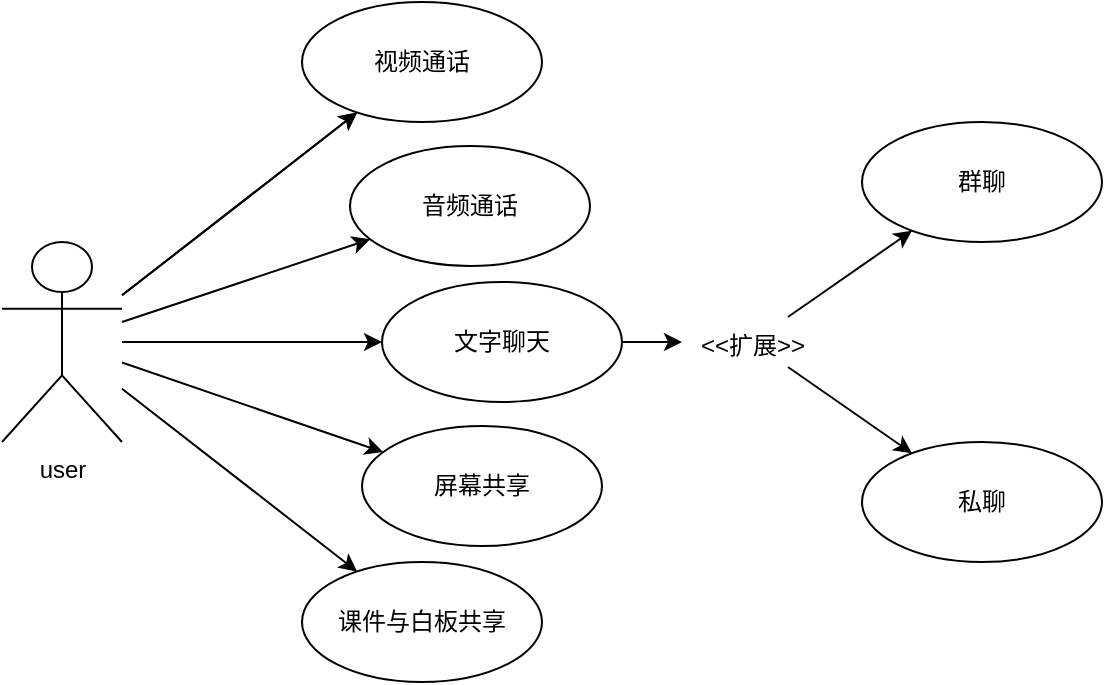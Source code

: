 <mxfile version="18.0.2" type="github">
  <diagram id="qzFOKstmLiTwIVXmS9XW" name="第 1 页">
    <mxGraphModel dx="981" dy="520" grid="1" gridSize="10" guides="1" tooltips="1" connect="1" arrows="1" fold="1" page="1" pageScale="1" pageWidth="827" pageHeight="1169" math="0" shadow="0">
      <root>
        <mxCell id="0" />
        <mxCell id="1" parent="0" />
        <mxCell id="yTotIKsghYt-N48Yk_nT-15" value="" style="rounded=0;orthogonalLoop=1;jettySize=auto;html=1;" parent="1" source="yTotIKsghYt-N48Yk_nT-21" target="yTotIKsghYt-N48Yk_nT-22" edge="1">
          <mxGeometry relative="1" as="geometry" />
        </mxCell>
        <mxCell id="yTotIKsghYt-N48Yk_nT-16" value="" style="edgeStyle=none;rounded=0;orthogonalLoop=1;jettySize=auto;html=1;" parent="1" source="yTotIKsghYt-N48Yk_nT-21" target="yTotIKsghYt-N48Yk_nT-22" edge="1">
          <mxGeometry relative="1" as="geometry" />
        </mxCell>
        <mxCell id="yTotIKsghYt-N48Yk_nT-17" value="" style="edgeStyle=none;rounded=0;orthogonalLoop=1;jettySize=auto;html=1;" parent="1" source="yTotIKsghYt-N48Yk_nT-21" target="yTotIKsghYt-N48Yk_nT-23" edge="1">
          <mxGeometry relative="1" as="geometry" />
        </mxCell>
        <mxCell id="yTotIKsghYt-N48Yk_nT-18" value="" style="edgeStyle=none;rounded=0;orthogonalLoop=1;jettySize=auto;html=1;" parent="1" source="yTotIKsghYt-N48Yk_nT-21" target="yTotIKsghYt-N48Yk_nT-25" edge="1">
          <mxGeometry relative="1" as="geometry" />
        </mxCell>
        <mxCell id="yTotIKsghYt-N48Yk_nT-19" value="" style="edgeStyle=none;rounded=0;orthogonalLoop=1;jettySize=auto;html=1;" parent="1" source="yTotIKsghYt-N48Yk_nT-21" target="yTotIKsghYt-N48Yk_nT-31" edge="1">
          <mxGeometry relative="1" as="geometry" />
        </mxCell>
        <mxCell id="yTotIKsghYt-N48Yk_nT-20" value="" style="edgeStyle=none;rounded=0;orthogonalLoop=1;jettySize=auto;html=1;" parent="1" source="yTotIKsghYt-N48Yk_nT-21" target="yTotIKsghYt-N48Yk_nT-32" edge="1">
          <mxGeometry relative="1" as="geometry" />
        </mxCell>
        <mxCell id="yTotIKsghYt-N48Yk_nT-21" value="user" style="shape=umlActor;verticalLabelPosition=bottom;verticalAlign=top;html=1;outlineConnect=0;" parent="1" vertex="1">
          <mxGeometry x="180" y="628" width="60" height="100" as="geometry" />
        </mxCell>
        <mxCell id="yTotIKsghYt-N48Yk_nT-22" value="视频通话" style="ellipse;whiteSpace=wrap;html=1;verticalAlign=middle;align=center;" parent="1" vertex="1">
          <mxGeometry x="330" y="508" width="120" height="60" as="geometry" />
        </mxCell>
        <mxCell id="yTotIKsghYt-N48Yk_nT-23" value="音频通话" style="ellipse;whiteSpace=wrap;html=1;verticalAlign=middle;" parent="1" vertex="1">
          <mxGeometry x="354" y="580" width="120" height="60" as="geometry" />
        </mxCell>
        <mxCell id="yTotIKsghYt-N48Yk_nT-24" value="" style="edgeStyle=none;rounded=0;orthogonalLoop=1;jettySize=auto;html=1;" parent="1" source="yTotIKsghYt-N48Yk_nT-25" target="yTotIKsghYt-N48Yk_nT-28" edge="1">
          <mxGeometry relative="1" as="geometry" />
        </mxCell>
        <mxCell id="yTotIKsghYt-N48Yk_nT-25" value="文字聊天" style="ellipse;whiteSpace=wrap;html=1;verticalAlign=middle;" parent="1" vertex="1">
          <mxGeometry x="370" y="648" width="120" height="60" as="geometry" />
        </mxCell>
        <mxCell id="yTotIKsghYt-N48Yk_nT-26" value="" style="edgeStyle=none;rounded=0;orthogonalLoop=1;jettySize=auto;html=1;" parent="1" source="yTotIKsghYt-N48Yk_nT-28" target="yTotIKsghYt-N48Yk_nT-29" edge="1">
          <mxGeometry relative="1" as="geometry" />
        </mxCell>
        <mxCell id="yTotIKsghYt-N48Yk_nT-27" value="" style="edgeStyle=none;rounded=0;orthogonalLoop=1;jettySize=auto;html=1;" parent="1" source="yTotIKsghYt-N48Yk_nT-28" target="yTotIKsghYt-N48Yk_nT-30" edge="1">
          <mxGeometry relative="1" as="geometry" />
        </mxCell>
        <mxCell id="yTotIKsghYt-N48Yk_nT-28" value="&amp;lt;&amp;lt;扩展&amp;gt;&amp;gt;" style="text;html=1;align=center;" parent="1" vertex="1">
          <mxGeometry x="520" y="665.5" width="70" height="25" as="geometry" />
        </mxCell>
        <mxCell id="yTotIKsghYt-N48Yk_nT-29" value="群聊" style="ellipse;whiteSpace=wrap;html=1;" parent="1" vertex="1">
          <mxGeometry x="610" y="568" width="120" height="60" as="geometry" />
        </mxCell>
        <mxCell id="yTotIKsghYt-N48Yk_nT-30" value="私聊" style="ellipse;whiteSpace=wrap;html=1;" parent="1" vertex="1">
          <mxGeometry x="610" y="728" width="120" height="60" as="geometry" />
        </mxCell>
        <mxCell id="yTotIKsghYt-N48Yk_nT-31" value="屏幕共享" style="ellipse;whiteSpace=wrap;html=1;verticalAlign=middle;" parent="1" vertex="1">
          <mxGeometry x="360" y="720" width="120" height="60" as="geometry" />
        </mxCell>
        <mxCell id="yTotIKsghYt-N48Yk_nT-32" value="课件与白板共享" style="ellipse;whiteSpace=wrap;html=1;verticalAlign=middle;" parent="1" vertex="1">
          <mxGeometry x="330" y="788" width="120" height="60" as="geometry" />
        </mxCell>
      </root>
    </mxGraphModel>
  </diagram>
</mxfile>
